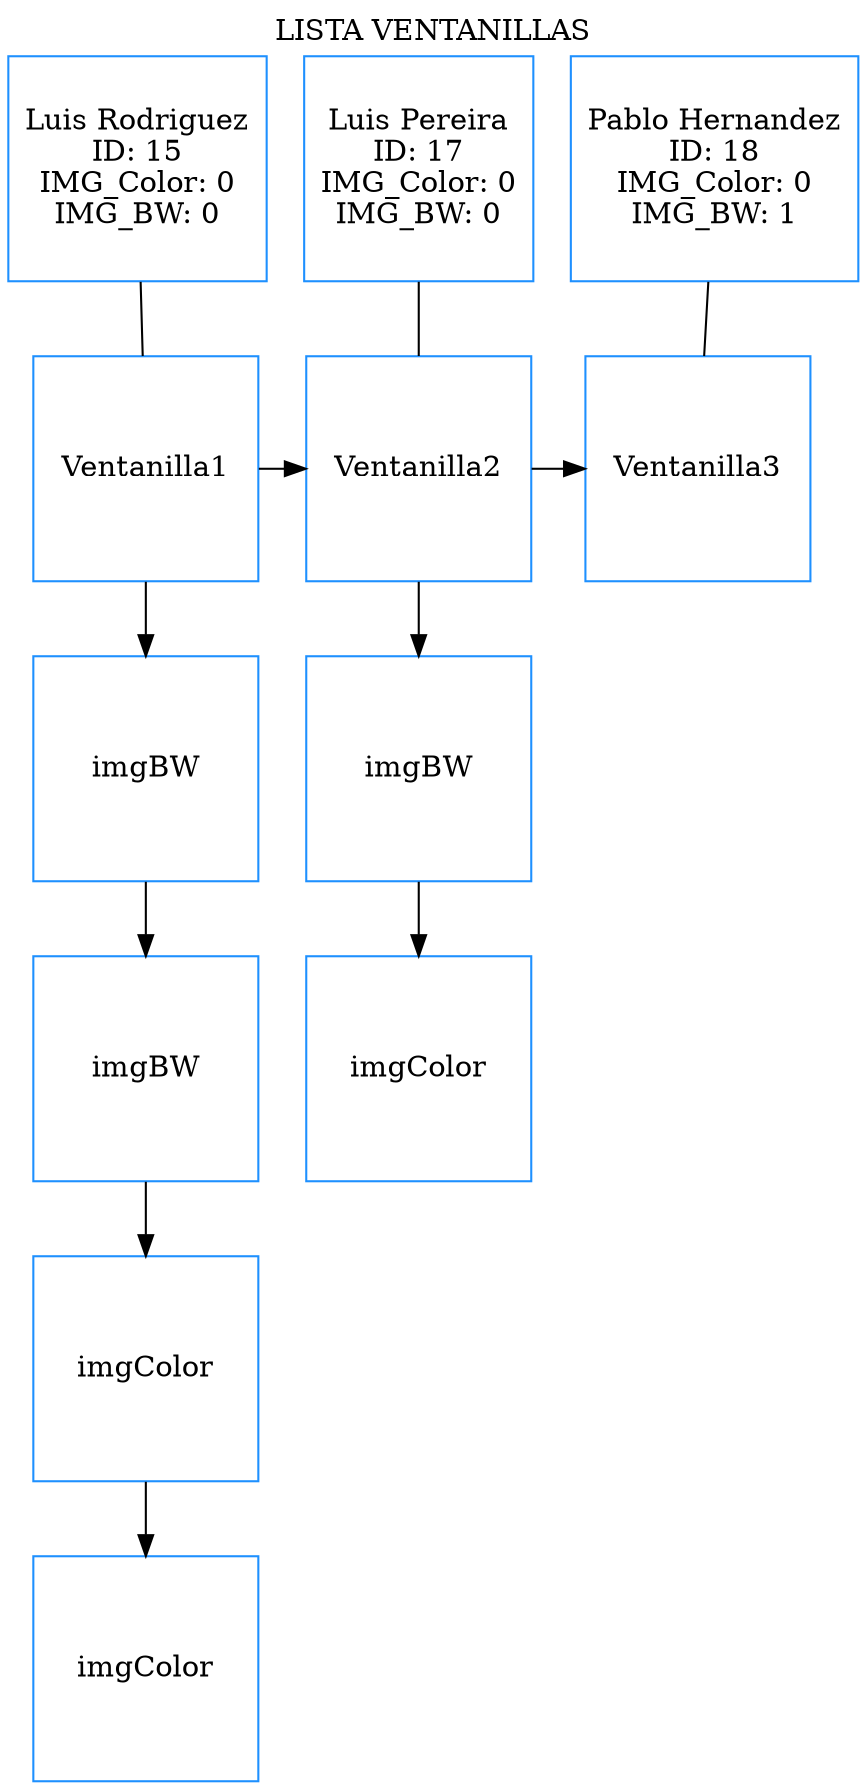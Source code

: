 digraph G{
label="LISTA VENTANILLAS";
labelloc = "t"
node [shape=box,color=dodgerblue1];
ventanilla1072408673[label="Ventanilla1", width=1.5,height=1.5];
cliente885284298[label="Luis Rodriguez\nID: 15\nIMG_Color: 0\nIMG_BW: 0", width=1.5,height=1.5];
imagen2094548358[label="imgBW", width=1.5,height=1.5];
imagen51228289[label="imgBW", width=1.5,height=1.5];
imagen455896770[label="imgColor", width=1.5,height=1.5];
imagen1323165413[label="imgColor", width=1.5,height=1.5];
ventanilla1531448569[label="Ventanilla2", width=1.5,height=1.5];
cliente1534030866[label="Luis Pereira\nID: 17\nIMG_Color: 0\nIMG_BW: 0", width=1.5,height=1.5];
imagen1880587981[label="imgBW", width=1.5,height=1.5];
imagen511754216[label="imgColor", width=1.5,height=1.5];
ventanilla1867083167[label="Ventanilla3", width=1.5,height=1.5];
cliente664223387[label="Pablo Hernandez\nID: 18\nIMG_Color: 0\nIMG_BW: 1", width=1.5,height=1.5];
cliente885284298->ventanilla1072408673[dir="none"];
{rank=same
ventanilla1072408673->ventanilla1531448569
}
ventanilla1072408673->imagen2094548358;
imagen2094548358->imagen51228289;
imagen51228289->imagen455896770;
imagen455896770->imagen1323165413;
cliente1534030866->ventanilla1531448569[dir="none"];
{rank=same
ventanilla1531448569->ventanilla1867083167
}
ventanilla1531448569->imagen1880587981;
imagen1880587981->imagen511754216;
cliente664223387->ventanilla1867083167[dir="none"];

}